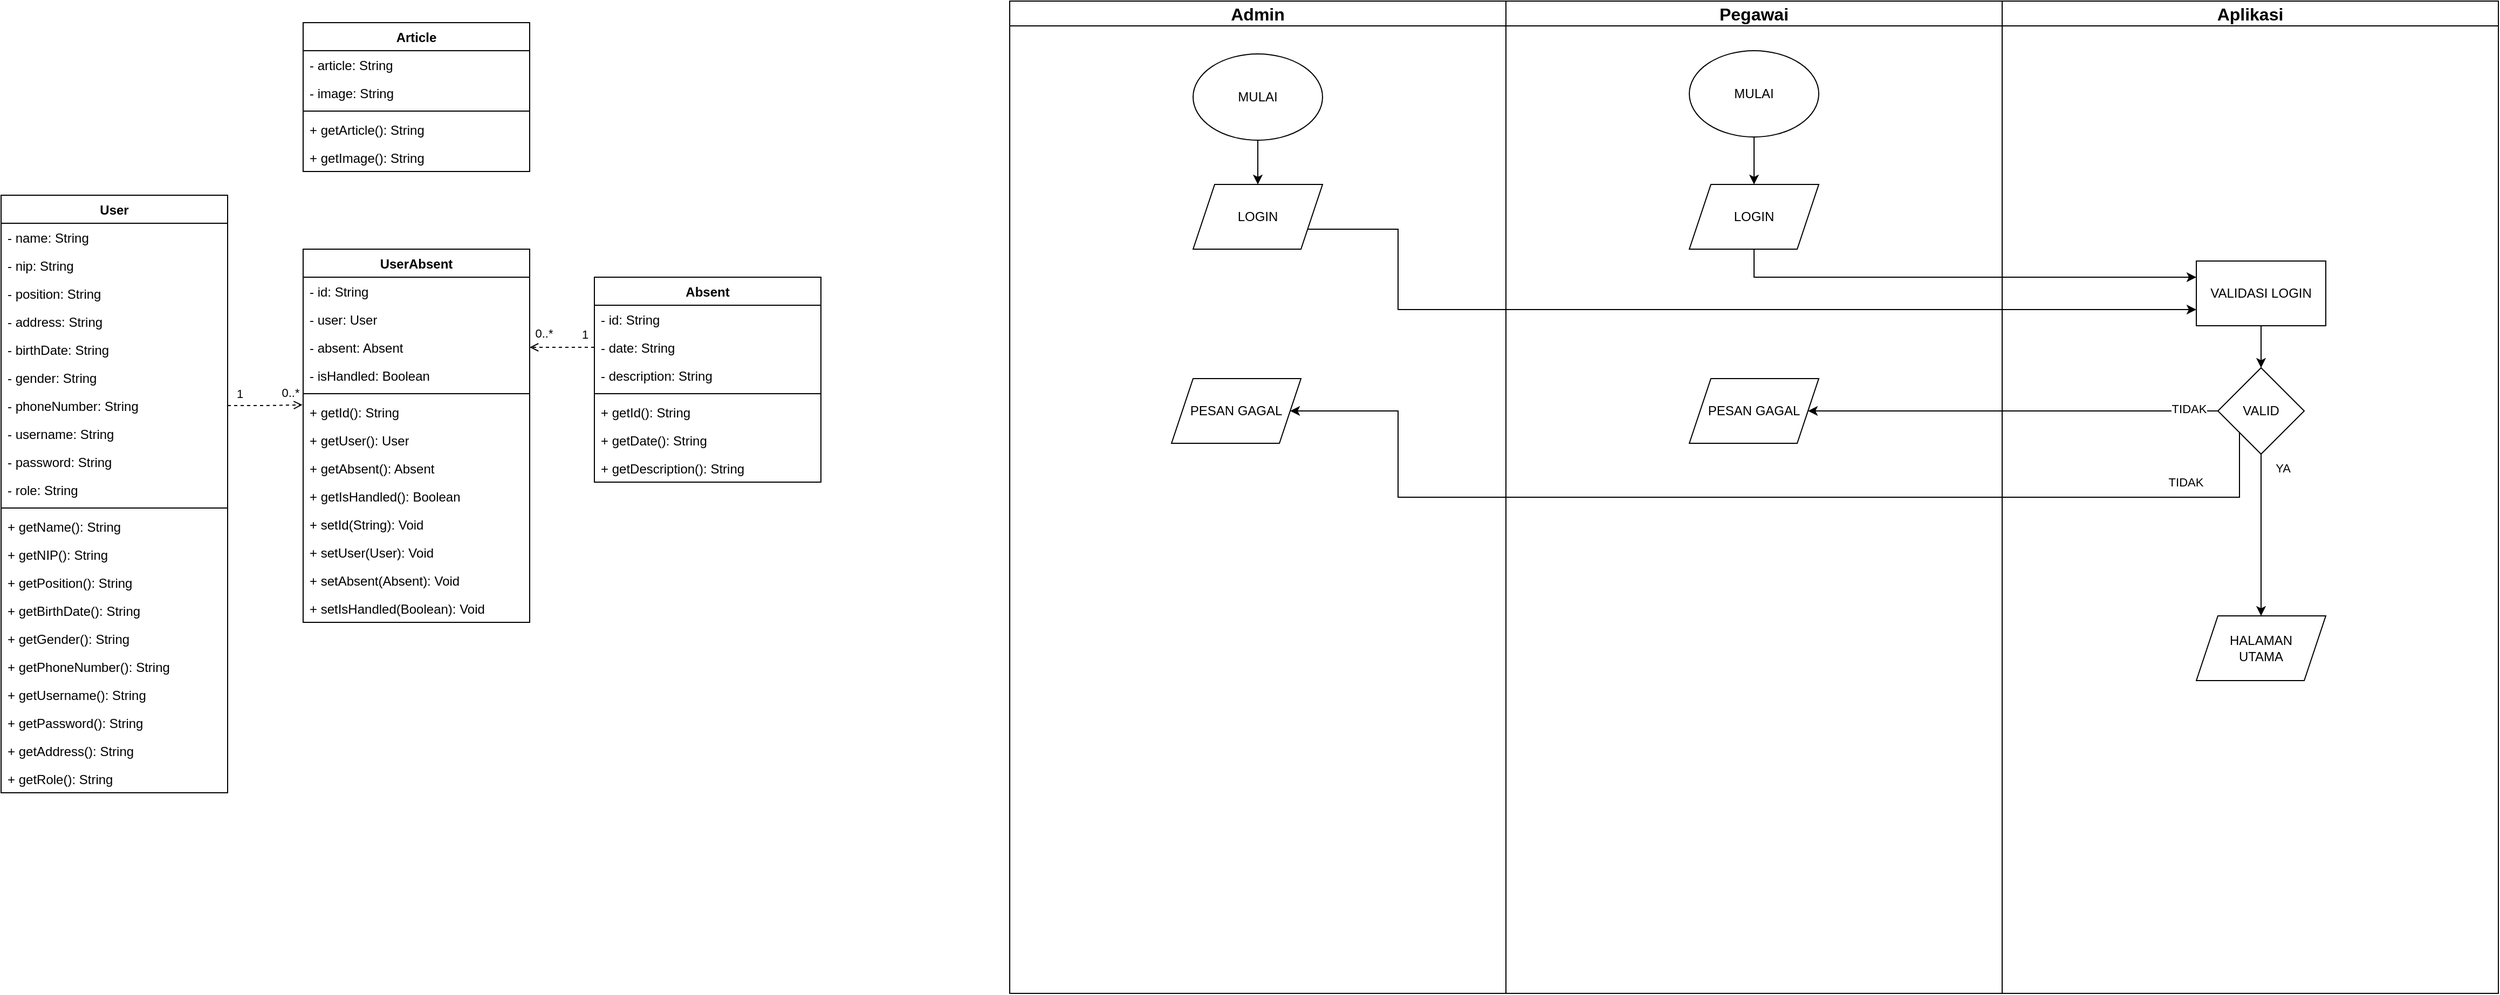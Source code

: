 <mxfile version="21.6.2" type="github">
  <diagram name="Page-1" id="QGfiBa4HXk1Xvrsq0Tfq">
    <mxGraphModel dx="2560" dy="1155" grid="1" gridSize="10" guides="1" tooltips="1" connect="1" arrows="1" fold="1" page="1" pageScale="1" pageWidth="850" pageHeight="1100" math="0" shadow="0">
      <root>
        <mxCell id="0" />
        <mxCell id="1" parent="0" />
        <mxCell id="b5IHkdSGsducfGm3wi8i-103" value="&lt;font style=&quot;font-size: 16px;&quot;&gt;Admin&lt;/font&gt;" style="swimlane;whiteSpace=wrap;html=1;movable=1;resizable=1;rotatable=1;deletable=1;editable=1;locked=0;connectable=1;" vertex="1" parent="1">
          <mxGeometry x="130" y="100" width="460" height="920" as="geometry" />
        </mxCell>
        <mxCell id="b5IHkdSGsducfGm3wi8i-109" value="" style="edgeStyle=orthogonalEdgeStyle;rounded=0;orthogonalLoop=1;jettySize=auto;html=1;" edge="1" parent="b5IHkdSGsducfGm3wi8i-103" source="b5IHkdSGsducfGm3wi8i-106" target="b5IHkdSGsducfGm3wi8i-108">
          <mxGeometry relative="1" as="geometry" />
        </mxCell>
        <mxCell id="b5IHkdSGsducfGm3wi8i-106" value="MULAI" style="ellipse;whiteSpace=wrap;html=1;" vertex="1" parent="b5IHkdSGsducfGm3wi8i-103">
          <mxGeometry x="170" y="49" width="120" height="80" as="geometry" />
        </mxCell>
        <mxCell id="b5IHkdSGsducfGm3wi8i-108" value="LOGIN" style="shape=parallelogram;perimeter=parallelogramPerimeter;whiteSpace=wrap;html=1;fixedSize=1;" vertex="1" parent="b5IHkdSGsducfGm3wi8i-103">
          <mxGeometry x="170" y="170" width="120" height="60" as="geometry" />
        </mxCell>
        <mxCell id="b5IHkdSGsducfGm3wi8i-124" value="PESAN GAGAL" style="shape=parallelogram;perimeter=parallelogramPerimeter;whiteSpace=wrap;html=1;fixedSize=1;" vertex="1" parent="b5IHkdSGsducfGm3wi8i-103">
          <mxGeometry x="150" y="350" width="120" height="60" as="geometry" />
        </mxCell>
        <mxCell id="b5IHkdSGsducfGm3wi8i-104" value="&lt;font style=&quot;font-size: 16px;&quot;&gt;Pegawai&lt;/font&gt;" style="swimlane;whiteSpace=wrap;html=1;movable=1;resizable=1;rotatable=1;deletable=1;editable=1;locked=0;connectable=1;" vertex="1" parent="1">
          <mxGeometry x="590" y="100" width="460" height="920" as="geometry" />
        </mxCell>
        <mxCell id="b5IHkdSGsducfGm3wi8i-107" value="MULAI" style="ellipse;whiteSpace=wrap;html=1;movable=1;resizable=1;rotatable=1;deletable=1;editable=1;locked=0;connectable=1;" vertex="1" parent="b5IHkdSGsducfGm3wi8i-104">
          <mxGeometry x="170" y="46" width="120" height="80" as="geometry" />
        </mxCell>
        <mxCell id="b5IHkdSGsducfGm3wi8i-123" value="PESAN GAGAL" style="shape=parallelogram;perimeter=parallelogramPerimeter;whiteSpace=wrap;html=1;fixedSize=1;" vertex="1" parent="b5IHkdSGsducfGm3wi8i-104">
          <mxGeometry x="170" y="350" width="120" height="60" as="geometry" />
        </mxCell>
        <mxCell id="b5IHkdSGsducfGm3wi8i-105" value="&lt;span style=&quot;font-size: 16px;&quot;&gt;Aplikasi&lt;/span&gt;" style="swimlane;whiteSpace=wrap;html=1;movable=1;resizable=1;rotatable=1;deletable=1;editable=1;locked=0;connectable=1;" vertex="1" parent="1">
          <mxGeometry x="1050" y="100" width="460" height="920" as="geometry" />
        </mxCell>
        <mxCell id="b5IHkdSGsducfGm3wi8i-122" style="edgeStyle=orthogonalEdgeStyle;rounded=0;orthogonalLoop=1;jettySize=auto;html=1;exitX=0.5;exitY=1;exitDx=0;exitDy=0;entryX=0.5;entryY=0;entryDx=0;entryDy=0;" edge="1" parent="b5IHkdSGsducfGm3wi8i-105" source="b5IHkdSGsducfGm3wi8i-117" target="b5IHkdSGsducfGm3wi8i-121">
          <mxGeometry relative="1" as="geometry" />
        </mxCell>
        <mxCell id="b5IHkdSGsducfGm3wi8i-117" value="VALIDASI LOGIN" style="rounded=0;whiteSpace=wrap;html=1;" vertex="1" parent="b5IHkdSGsducfGm3wi8i-105">
          <mxGeometry x="180" y="241" width="120" height="60" as="geometry" />
        </mxCell>
        <mxCell id="b5IHkdSGsducfGm3wi8i-139" style="edgeStyle=orthogonalEdgeStyle;rounded=0;orthogonalLoop=1;jettySize=auto;html=1;entryX=0.5;entryY=0;entryDx=0;entryDy=0;" edge="1" parent="b5IHkdSGsducfGm3wi8i-105" source="b5IHkdSGsducfGm3wi8i-121" target="b5IHkdSGsducfGm3wi8i-129">
          <mxGeometry relative="1" as="geometry" />
        </mxCell>
        <mxCell id="b5IHkdSGsducfGm3wi8i-140" value="YA" style="edgeLabel;html=1;align=center;verticalAlign=middle;resizable=0;points=[];" vertex="1" connectable="0" parent="b5IHkdSGsducfGm3wi8i-139">
          <mxGeometry x="0.091" y="2" relative="1" as="geometry">
            <mxPoint x="18" y="-69" as="offset" />
          </mxGeometry>
        </mxCell>
        <mxCell id="b5IHkdSGsducfGm3wi8i-121" value="VALID" style="rhombus;whiteSpace=wrap;html=1;" vertex="1" parent="b5IHkdSGsducfGm3wi8i-105">
          <mxGeometry x="200" y="340" width="80" height="80" as="geometry" />
        </mxCell>
        <mxCell id="b5IHkdSGsducfGm3wi8i-129" value="HALAMAN &lt;br&gt;UTAMA" style="shape=parallelogram;perimeter=parallelogramPerimeter;whiteSpace=wrap;html=1;fixedSize=1;" vertex="1" parent="b5IHkdSGsducfGm3wi8i-105">
          <mxGeometry x="180" y="570" width="120" height="60" as="geometry" />
        </mxCell>
        <mxCell id="b5IHkdSGsducfGm3wi8i-100" value="" style="group" vertex="1" connectable="0" parent="1">
          <mxGeometry x="-805" y="120" width="760" height="714" as="geometry" />
        </mxCell>
        <mxCell id="b5IHkdSGsducfGm3wi8i-1" value="User" style="swimlane;fontStyle=1;align=center;verticalAlign=top;childLayout=stackLayout;horizontal=1;startSize=26;horizontalStack=0;resizeParent=1;resizeParentMax=0;resizeLast=0;collapsible=1;marginBottom=0;whiteSpace=wrap;html=1;" vertex="1" parent="b5IHkdSGsducfGm3wi8i-100">
          <mxGeometry y="160" width="210" height="554" as="geometry" />
        </mxCell>
        <mxCell id="b5IHkdSGsducfGm3wi8i-2" value="-&amp;nbsp;name&lt;span style=&quot;background-color: initial;&quot;&gt;: String&lt;/span&gt;" style="text;strokeColor=none;fillColor=none;align=left;verticalAlign=top;spacingLeft=4;spacingRight=4;overflow=hidden;rotatable=0;points=[[0,0.5],[1,0.5]];portConstraint=eastwest;whiteSpace=wrap;html=1;" vertex="1" parent="b5IHkdSGsducfGm3wi8i-1">
          <mxGeometry y="26" width="210" height="26" as="geometry" />
        </mxCell>
        <mxCell id="b5IHkdSGsducfGm3wi8i-9" value="-&amp;nbsp;nip&lt;span style=&quot;background-color: initial;&quot;&gt;: String&lt;/span&gt;" style="text;strokeColor=none;fillColor=none;align=left;verticalAlign=top;spacingLeft=4;spacingRight=4;overflow=hidden;rotatable=0;points=[[0,0.5],[1,0.5]];portConstraint=eastwest;whiteSpace=wrap;html=1;" vertex="1" parent="b5IHkdSGsducfGm3wi8i-1">
          <mxGeometry y="52" width="210" height="26" as="geometry" />
        </mxCell>
        <mxCell id="b5IHkdSGsducfGm3wi8i-10" value="-&amp;nbsp;position&lt;span style=&quot;background-color: initial;&quot;&gt;: String&lt;/span&gt;" style="text;strokeColor=none;fillColor=none;align=left;verticalAlign=top;spacingLeft=4;spacingRight=4;overflow=hidden;rotatable=0;points=[[0,0.5],[1,0.5]];portConstraint=eastwest;whiteSpace=wrap;html=1;" vertex="1" parent="b5IHkdSGsducfGm3wi8i-1">
          <mxGeometry y="78" width="210" height="26" as="geometry" />
        </mxCell>
        <mxCell id="b5IHkdSGsducfGm3wi8i-11" value="-&amp;nbsp;address&lt;span style=&quot;background-color: initial;&quot;&gt;: String&lt;/span&gt;" style="text;strokeColor=none;fillColor=none;align=left;verticalAlign=top;spacingLeft=4;spacingRight=4;overflow=hidden;rotatable=0;points=[[0,0.5],[1,0.5]];portConstraint=eastwest;whiteSpace=wrap;html=1;" vertex="1" parent="b5IHkdSGsducfGm3wi8i-1">
          <mxGeometry y="104" width="210" height="26" as="geometry" />
        </mxCell>
        <mxCell id="b5IHkdSGsducfGm3wi8i-12" value="-&amp;nbsp;birthDate&lt;span style=&quot;background-color: initial;&quot;&gt;: String&lt;/span&gt;" style="text;strokeColor=none;fillColor=none;align=left;verticalAlign=top;spacingLeft=4;spacingRight=4;overflow=hidden;rotatable=0;points=[[0,0.5],[1,0.5]];portConstraint=eastwest;whiteSpace=wrap;html=1;" vertex="1" parent="b5IHkdSGsducfGm3wi8i-1">
          <mxGeometry y="130" width="210" height="26" as="geometry" />
        </mxCell>
        <mxCell id="b5IHkdSGsducfGm3wi8i-13" value="-&amp;nbsp;gender&lt;span style=&quot;background-color: initial;&quot;&gt;: String&lt;/span&gt;" style="text;strokeColor=none;fillColor=none;align=left;verticalAlign=top;spacingLeft=4;spacingRight=4;overflow=hidden;rotatable=0;points=[[0,0.5],[1,0.5]];portConstraint=eastwest;whiteSpace=wrap;html=1;" vertex="1" parent="b5IHkdSGsducfGm3wi8i-1">
          <mxGeometry y="156" width="210" height="26" as="geometry" />
        </mxCell>
        <mxCell id="b5IHkdSGsducfGm3wi8i-14" value="-&amp;nbsp;phoneNumber&lt;span style=&quot;background-color: initial;&quot;&gt;: String&lt;/span&gt;" style="text;strokeColor=none;fillColor=none;align=left;verticalAlign=top;spacingLeft=4;spacingRight=4;overflow=hidden;rotatable=0;points=[[0,0.5],[1,0.5]];portConstraint=eastwest;whiteSpace=wrap;html=1;" vertex="1" parent="b5IHkdSGsducfGm3wi8i-1">
          <mxGeometry y="182" width="210" height="26" as="geometry" />
        </mxCell>
        <mxCell id="b5IHkdSGsducfGm3wi8i-15" value="-&amp;nbsp;username&lt;span style=&quot;background-color: initial;&quot;&gt;: String&lt;/span&gt;" style="text;strokeColor=none;fillColor=none;align=left;verticalAlign=top;spacingLeft=4;spacingRight=4;overflow=hidden;rotatable=0;points=[[0,0.5],[1,0.5]];portConstraint=eastwest;whiteSpace=wrap;html=1;" vertex="1" parent="b5IHkdSGsducfGm3wi8i-1">
          <mxGeometry y="208" width="210" height="26" as="geometry" />
        </mxCell>
        <mxCell id="b5IHkdSGsducfGm3wi8i-16" value="-&amp;nbsp;password&lt;span style=&quot;background-color: initial;&quot;&gt;: String&lt;/span&gt;" style="text;strokeColor=none;fillColor=none;align=left;verticalAlign=top;spacingLeft=4;spacingRight=4;overflow=hidden;rotatable=0;points=[[0,0.5],[1,0.5]];portConstraint=eastwest;whiteSpace=wrap;html=1;" vertex="1" parent="b5IHkdSGsducfGm3wi8i-1">
          <mxGeometry y="234" width="210" height="26" as="geometry" />
        </mxCell>
        <mxCell id="b5IHkdSGsducfGm3wi8i-17" value="-&amp;nbsp;role&lt;span style=&quot;background-color: initial;&quot;&gt;: String&lt;/span&gt;" style="text;strokeColor=none;fillColor=none;align=left;verticalAlign=top;spacingLeft=4;spacingRight=4;overflow=hidden;rotatable=0;points=[[0,0.5],[1,0.5]];portConstraint=eastwest;whiteSpace=wrap;html=1;" vertex="1" parent="b5IHkdSGsducfGm3wi8i-1">
          <mxGeometry y="260" width="210" height="26" as="geometry" />
        </mxCell>
        <mxCell id="b5IHkdSGsducfGm3wi8i-3" value="" style="line;strokeWidth=1;fillColor=none;align=left;verticalAlign=middle;spacingTop=-1;spacingLeft=3;spacingRight=3;rotatable=0;labelPosition=right;points=[];portConstraint=eastwest;strokeColor=inherit;" vertex="1" parent="b5IHkdSGsducfGm3wi8i-1">
          <mxGeometry y="286" width="210" height="8" as="geometry" />
        </mxCell>
        <mxCell id="b5IHkdSGsducfGm3wi8i-4" value="+ getName(): String" style="text;strokeColor=none;fillColor=none;align=left;verticalAlign=top;spacingLeft=4;spacingRight=4;overflow=hidden;rotatable=0;points=[[0,0.5],[1,0.5]];portConstraint=eastwest;whiteSpace=wrap;html=1;" vertex="1" parent="b5IHkdSGsducfGm3wi8i-1">
          <mxGeometry y="294" width="210" height="26" as="geometry" />
        </mxCell>
        <mxCell id="b5IHkdSGsducfGm3wi8i-18" value="+ getNIP(): String" style="text;strokeColor=none;fillColor=none;align=left;verticalAlign=top;spacingLeft=4;spacingRight=4;overflow=hidden;rotatable=0;points=[[0,0.5],[1,0.5]];portConstraint=eastwest;whiteSpace=wrap;html=1;" vertex="1" parent="b5IHkdSGsducfGm3wi8i-1">
          <mxGeometry y="320" width="210" height="26" as="geometry" />
        </mxCell>
        <mxCell id="b5IHkdSGsducfGm3wi8i-19" value="+ getPosition(): String" style="text;strokeColor=none;fillColor=none;align=left;verticalAlign=top;spacingLeft=4;spacingRight=4;overflow=hidden;rotatable=0;points=[[0,0.5],[1,0.5]];portConstraint=eastwest;whiteSpace=wrap;html=1;" vertex="1" parent="b5IHkdSGsducfGm3wi8i-1">
          <mxGeometry y="346" width="210" height="26" as="geometry" />
        </mxCell>
        <mxCell id="b5IHkdSGsducfGm3wi8i-20" value="+ getBirthDate(): String" style="text;strokeColor=none;fillColor=none;align=left;verticalAlign=top;spacingLeft=4;spacingRight=4;overflow=hidden;rotatable=0;points=[[0,0.5],[1,0.5]];portConstraint=eastwest;whiteSpace=wrap;html=1;" vertex="1" parent="b5IHkdSGsducfGm3wi8i-1">
          <mxGeometry y="372" width="210" height="26" as="geometry" />
        </mxCell>
        <mxCell id="b5IHkdSGsducfGm3wi8i-21" value="+ getGender(): String" style="text;strokeColor=none;fillColor=none;align=left;verticalAlign=top;spacingLeft=4;spacingRight=4;overflow=hidden;rotatable=0;points=[[0,0.5],[1,0.5]];portConstraint=eastwest;whiteSpace=wrap;html=1;" vertex="1" parent="b5IHkdSGsducfGm3wi8i-1">
          <mxGeometry y="398" width="210" height="26" as="geometry" />
        </mxCell>
        <mxCell id="b5IHkdSGsducfGm3wi8i-22" value="+ getPhoneNumber(): String" style="text;strokeColor=none;fillColor=none;align=left;verticalAlign=top;spacingLeft=4;spacingRight=4;overflow=hidden;rotatable=0;points=[[0,0.5],[1,0.5]];portConstraint=eastwest;whiteSpace=wrap;html=1;" vertex="1" parent="b5IHkdSGsducfGm3wi8i-1">
          <mxGeometry y="424" width="210" height="26" as="geometry" />
        </mxCell>
        <mxCell id="b5IHkdSGsducfGm3wi8i-23" value="+ getUsername(): String" style="text;strokeColor=none;fillColor=none;align=left;verticalAlign=top;spacingLeft=4;spacingRight=4;overflow=hidden;rotatable=0;points=[[0,0.5],[1,0.5]];portConstraint=eastwest;whiteSpace=wrap;html=1;" vertex="1" parent="b5IHkdSGsducfGm3wi8i-1">
          <mxGeometry y="450" width="210" height="26" as="geometry" />
        </mxCell>
        <mxCell id="b5IHkdSGsducfGm3wi8i-24" value="+ getPassword(): String" style="text;strokeColor=none;fillColor=none;align=left;verticalAlign=top;spacingLeft=4;spacingRight=4;overflow=hidden;rotatable=0;points=[[0,0.5],[1,0.5]];portConstraint=eastwest;whiteSpace=wrap;html=1;" vertex="1" parent="b5IHkdSGsducfGm3wi8i-1">
          <mxGeometry y="476" width="210" height="26" as="geometry" />
        </mxCell>
        <mxCell id="b5IHkdSGsducfGm3wi8i-25" value="+ getAddress(): String" style="text;strokeColor=none;fillColor=none;align=left;verticalAlign=top;spacingLeft=4;spacingRight=4;overflow=hidden;rotatable=0;points=[[0,0.5],[1,0.5]];portConstraint=eastwest;whiteSpace=wrap;html=1;" vertex="1" parent="b5IHkdSGsducfGm3wi8i-1">
          <mxGeometry y="502" width="210" height="26" as="geometry" />
        </mxCell>
        <mxCell id="b5IHkdSGsducfGm3wi8i-26" value="+ getRole(): String" style="text;strokeColor=none;fillColor=none;align=left;verticalAlign=top;spacingLeft=4;spacingRight=4;overflow=hidden;rotatable=0;points=[[0,0.5],[1,0.5]];portConstraint=eastwest;whiteSpace=wrap;html=1;" vertex="1" parent="b5IHkdSGsducfGm3wi8i-1">
          <mxGeometry y="528" width="210" height="26" as="geometry" />
        </mxCell>
        <mxCell id="b5IHkdSGsducfGm3wi8i-49" value="Absent" style="swimlane;fontStyle=1;align=center;verticalAlign=top;childLayout=stackLayout;horizontal=1;startSize=26;horizontalStack=0;resizeParent=1;resizeParentMax=0;resizeLast=0;collapsible=1;marginBottom=0;whiteSpace=wrap;html=1;" vertex="1" parent="b5IHkdSGsducfGm3wi8i-100">
          <mxGeometry x="550" y="236" width="210" height="190" as="geometry" />
        </mxCell>
        <mxCell id="b5IHkdSGsducfGm3wi8i-50" value="-&amp;nbsp;id&lt;span style=&quot;background-color: initial;&quot;&gt;: String&lt;/span&gt;" style="text;strokeColor=none;fillColor=none;align=left;verticalAlign=top;spacingLeft=4;spacingRight=4;overflow=hidden;rotatable=0;points=[[0,0.5],[1,0.5]];portConstraint=eastwest;whiteSpace=wrap;html=1;" vertex="1" parent="b5IHkdSGsducfGm3wi8i-49">
          <mxGeometry y="26" width="210" height="26" as="geometry" />
        </mxCell>
        <mxCell id="b5IHkdSGsducfGm3wi8i-51" value="-&amp;nbsp;date&lt;span style=&quot;background-color: initial;&quot;&gt;: String&lt;/span&gt;" style="text;strokeColor=none;fillColor=none;align=left;verticalAlign=top;spacingLeft=4;spacingRight=4;overflow=hidden;rotatable=0;points=[[0,0.5],[1,0.5]];portConstraint=eastwest;whiteSpace=wrap;html=1;" vertex="1" parent="b5IHkdSGsducfGm3wi8i-49">
          <mxGeometry y="52" width="210" height="26" as="geometry" />
        </mxCell>
        <mxCell id="b5IHkdSGsducfGm3wi8i-63" value="-&amp;nbsp;description&lt;span style=&quot;background-color: initial;&quot;&gt;: String&lt;/span&gt;" style="text;strokeColor=none;fillColor=none;align=left;verticalAlign=top;spacingLeft=4;spacingRight=4;overflow=hidden;rotatable=0;points=[[0,0.5],[1,0.5]];portConstraint=eastwest;whiteSpace=wrap;html=1;" vertex="1" parent="b5IHkdSGsducfGm3wi8i-49">
          <mxGeometry y="78" width="210" height="26" as="geometry" />
        </mxCell>
        <mxCell id="b5IHkdSGsducfGm3wi8i-56" value="" style="line;strokeWidth=1;fillColor=none;align=left;verticalAlign=middle;spacingTop=-1;spacingLeft=3;spacingRight=3;rotatable=0;labelPosition=right;points=[];portConstraint=eastwest;strokeColor=inherit;" vertex="1" parent="b5IHkdSGsducfGm3wi8i-49">
          <mxGeometry y="104" width="210" height="8" as="geometry" />
        </mxCell>
        <mxCell id="b5IHkdSGsducfGm3wi8i-57" value="+ getId(): String" style="text;strokeColor=none;fillColor=none;align=left;verticalAlign=top;spacingLeft=4;spacingRight=4;overflow=hidden;rotatable=0;points=[[0,0.5],[1,0.5]];portConstraint=eastwest;whiteSpace=wrap;html=1;" vertex="1" parent="b5IHkdSGsducfGm3wi8i-49">
          <mxGeometry y="112" width="210" height="26" as="geometry" />
        </mxCell>
        <mxCell id="b5IHkdSGsducfGm3wi8i-58" value="+ getDate(): String" style="text;strokeColor=none;fillColor=none;align=left;verticalAlign=top;spacingLeft=4;spacingRight=4;overflow=hidden;rotatable=0;points=[[0,0.5],[1,0.5]];portConstraint=eastwest;whiteSpace=wrap;html=1;" vertex="1" parent="b5IHkdSGsducfGm3wi8i-49">
          <mxGeometry y="138" width="210" height="26" as="geometry" />
        </mxCell>
        <mxCell id="b5IHkdSGsducfGm3wi8i-64" value="+ getDescription(): String" style="text;strokeColor=none;fillColor=none;align=left;verticalAlign=top;spacingLeft=4;spacingRight=4;overflow=hidden;rotatable=0;points=[[0,0.5],[1,0.5]];portConstraint=eastwest;whiteSpace=wrap;html=1;" vertex="1" parent="b5IHkdSGsducfGm3wi8i-49">
          <mxGeometry y="164" width="210" height="26" as="geometry" />
        </mxCell>
        <mxCell id="b5IHkdSGsducfGm3wi8i-65" value="Article" style="swimlane;fontStyle=1;align=center;verticalAlign=top;childLayout=stackLayout;horizontal=1;startSize=26;horizontalStack=0;resizeParent=1;resizeParentMax=0;resizeLast=0;collapsible=1;marginBottom=0;whiteSpace=wrap;html=1;" vertex="1" parent="b5IHkdSGsducfGm3wi8i-100">
          <mxGeometry x="280" width="210" height="138" as="geometry" />
        </mxCell>
        <mxCell id="b5IHkdSGsducfGm3wi8i-66" value="-&amp;nbsp;article&lt;span style=&quot;background-color: initial;&quot;&gt;: String&lt;/span&gt;" style="text;strokeColor=none;fillColor=none;align=left;verticalAlign=top;spacingLeft=4;spacingRight=4;overflow=hidden;rotatable=0;points=[[0,0.5],[1,0.5]];portConstraint=eastwest;whiteSpace=wrap;html=1;" vertex="1" parent="b5IHkdSGsducfGm3wi8i-65">
          <mxGeometry y="26" width="210" height="26" as="geometry" />
        </mxCell>
        <mxCell id="b5IHkdSGsducfGm3wi8i-67" value="-&amp;nbsp;image&lt;span style=&quot;background-color: initial;&quot;&gt;: String&lt;/span&gt;" style="text;strokeColor=none;fillColor=none;align=left;verticalAlign=top;spacingLeft=4;spacingRight=4;overflow=hidden;rotatable=0;points=[[0,0.5],[1,0.5]];portConstraint=eastwest;whiteSpace=wrap;html=1;" vertex="1" parent="b5IHkdSGsducfGm3wi8i-65">
          <mxGeometry y="52" width="210" height="26" as="geometry" />
        </mxCell>
        <mxCell id="b5IHkdSGsducfGm3wi8i-69" value="" style="line;strokeWidth=1;fillColor=none;align=left;verticalAlign=middle;spacingTop=-1;spacingLeft=3;spacingRight=3;rotatable=0;labelPosition=right;points=[];portConstraint=eastwest;strokeColor=inherit;" vertex="1" parent="b5IHkdSGsducfGm3wi8i-65">
          <mxGeometry y="78" width="210" height="8" as="geometry" />
        </mxCell>
        <mxCell id="b5IHkdSGsducfGm3wi8i-70" value="+ getArticle(): String" style="text;strokeColor=none;fillColor=none;align=left;verticalAlign=top;spacingLeft=4;spacingRight=4;overflow=hidden;rotatable=0;points=[[0,0.5],[1,0.5]];portConstraint=eastwest;whiteSpace=wrap;html=1;" vertex="1" parent="b5IHkdSGsducfGm3wi8i-65">
          <mxGeometry y="86" width="210" height="26" as="geometry" />
        </mxCell>
        <mxCell id="b5IHkdSGsducfGm3wi8i-71" value="+ getImage(): String" style="text;strokeColor=none;fillColor=none;align=left;verticalAlign=top;spacingLeft=4;spacingRight=4;overflow=hidden;rotatable=0;points=[[0,0.5],[1,0.5]];portConstraint=eastwest;whiteSpace=wrap;html=1;" vertex="1" parent="b5IHkdSGsducfGm3wi8i-65">
          <mxGeometry y="112" width="210" height="26" as="geometry" />
        </mxCell>
        <mxCell id="b5IHkdSGsducfGm3wi8i-73" value="UserAbsent" style="swimlane;fontStyle=1;align=center;verticalAlign=top;childLayout=stackLayout;horizontal=1;startSize=26;horizontalStack=0;resizeParent=1;resizeParentMax=0;resizeLast=0;collapsible=1;marginBottom=0;whiteSpace=wrap;html=1;" vertex="1" parent="b5IHkdSGsducfGm3wi8i-100">
          <mxGeometry x="280" y="210" width="210" height="346" as="geometry" />
        </mxCell>
        <mxCell id="b5IHkdSGsducfGm3wi8i-74" value="-&amp;nbsp;id&lt;span style=&quot;background-color: initial;&quot;&gt;: String&lt;/span&gt;" style="text;strokeColor=none;fillColor=none;align=left;verticalAlign=top;spacingLeft=4;spacingRight=4;overflow=hidden;rotatable=0;points=[[0,0.5],[1,0.5]];portConstraint=eastwest;whiteSpace=wrap;html=1;" vertex="1" parent="b5IHkdSGsducfGm3wi8i-73">
          <mxGeometry y="26" width="210" height="26" as="geometry" />
        </mxCell>
        <mxCell id="b5IHkdSGsducfGm3wi8i-75" value="-&amp;nbsp;user&lt;span style=&quot;background-color: initial;&quot;&gt;: User&lt;/span&gt;" style="text;strokeColor=none;fillColor=none;align=left;verticalAlign=top;spacingLeft=4;spacingRight=4;overflow=hidden;rotatable=0;points=[[0,0.5],[1,0.5]];portConstraint=eastwest;whiteSpace=wrap;html=1;" vertex="1" parent="b5IHkdSGsducfGm3wi8i-73">
          <mxGeometry y="52" width="210" height="26" as="geometry" />
        </mxCell>
        <mxCell id="b5IHkdSGsducfGm3wi8i-76" value="-&amp;nbsp;absent&lt;span style=&quot;background-color: initial;&quot;&gt;: Absent&lt;/span&gt;" style="text;strokeColor=none;fillColor=none;align=left;verticalAlign=top;spacingLeft=4;spacingRight=4;overflow=hidden;rotatable=0;points=[[0,0.5],[1,0.5]];portConstraint=eastwest;whiteSpace=wrap;html=1;" vertex="1" parent="b5IHkdSGsducfGm3wi8i-73">
          <mxGeometry y="78" width="210" height="26" as="geometry" />
        </mxCell>
        <mxCell id="b5IHkdSGsducfGm3wi8i-81" value="-&amp;nbsp;isHandled&lt;span style=&quot;background-color: initial;&quot;&gt;: Boolean&lt;/span&gt;" style="text;strokeColor=none;fillColor=none;align=left;verticalAlign=top;spacingLeft=4;spacingRight=4;overflow=hidden;rotatable=0;points=[[0,0.5],[1,0.5]];portConstraint=eastwest;whiteSpace=wrap;html=1;" vertex="1" parent="b5IHkdSGsducfGm3wi8i-73">
          <mxGeometry y="104" width="210" height="26" as="geometry" />
        </mxCell>
        <mxCell id="b5IHkdSGsducfGm3wi8i-77" value="" style="line;strokeWidth=1;fillColor=none;align=left;verticalAlign=middle;spacingTop=-1;spacingLeft=3;spacingRight=3;rotatable=0;labelPosition=right;points=[];portConstraint=eastwest;strokeColor=inherit;" vertex="1" parent="b5IHkdSGsducfGm3wi8i-73">
          <mxGeometry y="130" width="210" height="8" as="geometry" />
        </mxCell>
        <mxCell id="b5IHkdSGsducfGm3wi8i-78" value="+ getId(): String" style="text;strokeColor=none;fillColor=none;align=left;verticalAlign=top;spacingLeft=4;spacingRight=4;overflow=hidden;rotatable=0;points=[[0,0.5],[1,0.5]];portConstraint=eastwest;whiteSpace=wrap;html=1;" vertex="1" parent="b5IHkdSGsducfGm3wi8i-73">
          <mxGeometry y="138" width="210" height="26" as="geometry" />
        </mxCell>
        <mxCell id="b5IHkdSGsducfGm3wi8i-79" value="+ getUser(): User" style="text;strokeColor=none;fillColor=none;align=left;verticalAlign=top;spacingLeft=4;spacingRight=4;overflow=hidden;rotatable=0;points=[[0,0.5],[1,0.5]];portConstraint=eastwest;whiteSpace=wrap;html=1;" vertex="1" parent="b5IHkdSGsducfGm3wi8i-73">
          <mxGeometry y="164" width="210" height="26" as="geometry" />
        </mxCell>
        <mxCell id="b5IHkdSGsducfGm3wi8i-80" value="+ getAbsent(): Absent" style="text;strokeColor=none;fillColor=none;align=left;verticalAlign=top;spacingLeft=4;spacingRight=4;overflow=hidden;rotatable=0;points=[[0,0.5],[1,0.5]];portConstraint=eastwest;whiteSpace=wrap;html=1;" vertex="1" parent="b5IHkdSGsducfGm3wi8i-73">
          <mxGeometry y="190" width="210" height="26" as="geometry" />
        </mxCell>
        <mxCell id="b5IHkdSGsducfGm3wi8i-82" value="+ getIsHandled(): Boolean" style="text;strokeColor=none;fillColor=none;align=left;verticalAlign=top;spacingLeft=4;spacingRight=4;overflow=hidden;rotatable=0;points=[[0,0.5],[1,0.5]];portConstraint=eastwest;whiteSpace=wrap;html=1;" vertex="1" parent="b5IHkdSGsducfGm3wi8i-73">
          <mxGeometry y="216" width="210" height="26" as="geometry" />
        </mxCell>
        <mxCell id="b5IHkdSGsducfGm3wi8i-83" value="+ setId(String): Void" style="text;strokeColor=none;fillColor=none;align=left;verticalAlign=top;spacingLeft=4;spacingRight=4;overflow=hidden;rotatable=0;points=[[0,0.5],[1,0.5]];portConstraint=eastwest;whiteSpace=wrap;html=1;" vertex="1" parent="b5IHkdSGsducfGm3wi8i-73">
          <mxGeometry y="242" width="210" height="26" as="geometry" />
        </mxCell>
        <mxCell id="b5IHkdSGsducfGm3wi8i-84" value="+ setUser(User): Void" style="text;strokeColor=none;fillColor=none;align=left;verticalAlign=top;spacingLeft=4;spacingRight=4;overflow=hidden;rotatable=0;points=[[0,0.5],[1,0.5]];portConstraint=eastwest;whiteSpace=wrap;html=1;" vertex="1" parent="b5IHkdSGsducfGm3wi8i-73">
          <mxGeometry y="268" width="210" height="26" as="geometry" />
        </mxCell>
        <mxCell id="b5IHkdSGsducfGm3wi8i-85" value="+ setAbsent(Absent): Void" style="text;strokeColor=none;fillColor=none;align=left;verticalAlign=top;spacingLeft=4;spacingRight=4;overflow=hidden;rotatable=0;points=[[0,0.5],[1,0.5]];portConstraint=eastwest;whiteSpace=wrap;html=1;" vertex="1" parent="b5IHkdSGsducfGm3wi8i-73">
          <mxGeometry y="294" width="210" height="26" as="geometry" />
        </mxCell>
        <mxCell id="b5IHkdSGsducfGm3wi8i-86" value="+ setIsHandled(Boolean): Void" style="text;strokeColor=none;fillColor=none;align=left;verticalAlign=top;spacingLeft=4;spacingRight=4;overflow=hidden;rotatable=0;points=[[0,0.5],[1,0.5]];portConstraint=eastwest;whiteSpace=wrap;html=1;" vertex="1" parent="b5IHkdSGsducfGm3wi8i-73">
          <mxGeometry y="320" width="210" height="26" as="geometry" />
        </mxCell>
        <mxCell id="b5IHkdSGsducfGm3wi8i-94" style="edgeStyle=orthogonalEdgeStyle;rounded=0;orthogonalLoop=1;jettySize=auto;html=1;exitX=1;exitY=0.5;exitDx=0;exitDy=0;entryX=-0.003;entryY=0.247;entryDx=0;entryDy=0;entryPerimeter=0;dashed=1;endArrow=open;endFill=0;" edge="1" parent="b5IHkdSGsducfGm3wi8i-100" source="b5IHkdSGsducfGm3wi8i-14" target="b5IHkdSGsducfGm3wi8i-78">
          <mxGeometry relative="1" as="geometry" />
        </mxCell>
        <mxCell id="b5IHkdSGsducfGm3wi8i-96" value="1" style="edgeLabel;html=1;align=center;verticalAlign=middle;resizable=0;points=[];" vertex="1" connectable="0" parent="b5IHkdSGsducfGm3wi8i-94">
          <mxGeometry x="-0.697" relative="1" as="geometry">
            <mxPoint y="-11" as="offset" />
          </mxGeometry>
        </mxCell>
        <mxCell id="b5IHkdSGsducfGm3wi8i-97" value="0..*" style="edgeLabel;html=1;align=center;verticalAlign=middle;resizable=0;points=[];" vertex="1" connectable="0" parent="b5IHkdSGsducfGm3wi8i-94">
          <mxGeometry x="0.652" relative="1" as="geometry">
            <mxPoint y="-12" as="offset" />
          </mxGeometry>
        </mxCell>
        <mxCell id="b5IHkdSGsducfGm3wi8i-95" style="edgeStyle=orthogonalEdgeStyle;rounded=0;orthogonalLoop=1;jettySize=auto;html=1;exitX=0;exitY=0.5;exitDx=0;exitDy=0;entryX=1;entryY=0.5;entryDx=0;entryDy=0;endArrow=open;endFill=0;dashed=1;" edge="1" parent="b5IHkdSGsducfGm3wi8i-100" source="b5IHkdSGsducfGm3wi8i-51" target="b5IHkdSGsducfGm3wi8i-76">
          <mxGeometry relative="1" as="geometry">
            <mxPoint x="500" y="305" as="targetPoint" />
          </mxGeometry>
        </mxCell>
        <mxCell id="b5IHkdSGsducfGm3wi8i-98" value="1" style="edgeLabel;html=1;align=center;verticalAlign=middle;resizable=0;points=[];" vertex="1" connectable="0" parent="b5IHkdSGsducfGm3wi8i-95">
          <mxGeometry x="-0.68" y="-1" relative="1" as="geometry">
            <mxPoint y="-11" as="offset" />
          </mxGeometry>
        </mxCell>
        <mxCell id="b5IHkdSGsducfGm3wi8i-99" value="0..*" style="edgeLabel;html=1;align=center;verticalAlign=middle;resizable=0;points=[];" vertex="1" connectable="0" parent="b5IHkdSGsducfGm3wi8i-95">
          <mxGeometry x="0.573" y="-1" relative="1" as="geometry">
            <mxPoint y="-12" as="offset" />
          </mxGeometry>
        </mxCell>
        <mxCell id="b5IHkdSGsducfGm3wi8i-120" style="edgeStyle=orthogonalEdgeStyle;rounded=0;orthogonalLoop=1;jettySize=auto;html=1;exitX=0.5;exitY=1;exitDx=0;exitDy=0;entryX=0;entryY=0.25;entryDx=0;entryDy=0;" edge="1" parent="1" source="b5IHkdSGsducfGm3wi8i-115" target="b5IHkdSGsducfGm3wi8i-117">
          <mxGeometry relative="1" as="geometry" />
        </mxCell>
        <mxCell id="b5IHkdSGsducfGm3wi8i-115" value="LOGIN" style="shape=parallelogram;perimeter=parallelogramPerimeter;whiteSpace=wrap;html=1;fixedSize=1;" vertex="1" parent="1">
          <mxGeometry x="760" y="270" width="120" height="60" as="geometry" />
        </mxCell>
        <mxCell id="b5IHkdSGsducfGm3wi8i-116" value="" style="edgeStyle=orthogonalEdgeStyle;rounded=0;orthogonalLoop=1;jettySize=auto;html=1;" edge="1" parent="1" source="b5IHkdSGsducfGm3wi8i-107" target="b5IHkdSGsducfGm3wi8i-115">
          <mxGeometry relative="1" as="geometry" />
        </mxCell>
        <mxCell id="b5IHkdSGsducfGm3wi8i-119" style="edgeStyle=orthogonalEdgeStyle;rounded=0;orthogonalLoop=1;jettySize=auto;html=1;exitX=1;exitY=0.75;exitDx=0;exitDy=0;entryX=0;entryY=0.75;entryDx=0;entryDy=0;" edge="1" parent="1" source="b5IHkdSGsducfGm3wi8i-108" target="b5IHkdSGsducfGm3wi8i-117">
          <mxGeometry relative="1" as="geometry">
            <Array as="points">
              <mxPoint x="490" y="311" />
              <mxPoint x="490" y="386" />
            </Array>
          </mxGeometry>
        </mxCell>
        <mxCell id="b5IHkdSGsducfGm3wi8i-125" style="edgeStyle=orthogonalEdgeStyle;rounded=0;orthogonalLoop=1;jettySize=auto;html=1;exitX=0;exitY=0.5;exitDx=0;exitDy=0;entryX=1;entryY=0.5;entryDx=0;entryDy=0;" edge="1" parent="1" source="b5IHkdSGsducfGm3wi8i-121" target="b5IHkdSGsducfGm3wi8i-123">
          <mxGeometry relative="1" as="geometry" />
        </mxCell>
        <mxCell id="b5IHkdSGsducfGm3wi8i-127" value="TIDAK" style="edgeLabel;html=1;align=center;verticalAlign=middle;resizable=0;points=[];" vertex="1" connectable="0" parent="b5IHkdSGsducfGm3wi8i-125">
          <mxGeometry x="-0.859" y="-2" relative="1" as="geometry">
            <mxPoint as="offset" />
          </mxGeometry>
        </mxCell>
        <mxCell id="b5IHkdSGsducfGm3wi8i-126" style="edgeStyle=orthogonalEdgeStyle;rounded=0;orthogonalLoop=1;jettySize=auto;html=1;exitX=0;exitY=1;exitDx=0;exitDy=0;entryX=1;entryY=0.5;entryDx=0;entryDy=0;" edge="1" parent="1" source="b5IHkdSGsducfGm3wi8i-121" target="b5IHkdSGsducfGm3wi8i-124">
          <mxGeometry relative="1" as="geometry">
            <Array as="points">
              <mxPoint x="1270" y="560" />
              <mxPoint x="490" y="560" />
              <mxPoint x="490" y="480" />
            </Array>
          </mxGeometry>
        </mxCell>
        <mxCell id="b5IHkdSGsducfGm3wi8i-128" value="TIDAK" style="edgeLabel;html=1;align=center;verticalAlign=middle;resizable=0;points=[];" vertex="1" connectable="0" parent="b5IHkdSGsducfGm3wi8i-126">
          <mxGeometry x="-0.712" y="4" relative="1" as="geometry">
            <mxPoint x="37" y="-18" as="offset" />
          </mxGeometry>
        </mxCell>
      </root>
    </mxGraphModel>
  </diagram>
</mxfile>
